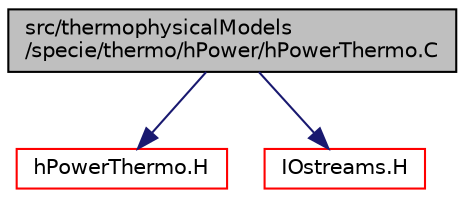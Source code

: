 digraph "src/thermophysicalModels/specie/thermo/hPower/hPowerThermo.C"
{
  bgcolor="transparent";
  edge [fontname="Helvetica",fontsize="10",labelfontname="Helvetica",labelfontsize="10"];
  node [fontname="Helvetica",fontsize="10",shape=record];
  Node1 [label="src/thermophysicalModels\l/specie/thermo/hPower/hPowerThermo.C",height=0.2,width=0.4,color="black", fillcolor="grey75", style="filled" fontcolor="black"];
  Node1 -> Node2 [color="midnightblue",fontsize="10",style="solid",fontname="Helvetica"];
  Node2 [label="hPowerThermo.H",height=0.2,width=0.4,color="red",URL="$hPowerThermo_8H.html"];
  Node1 -> Node3 [color="midnightblue",fontsize="10",style="solid",fontname="Helvetica"];
  Node3 [label="IOstreams.H",height=0.2,width=0.4,color="red",URL="$IOstreams_8H.html",tooltip="Useful combination of include files which define Sin, Sout and Serr and the use of IO streams general..."];
}
